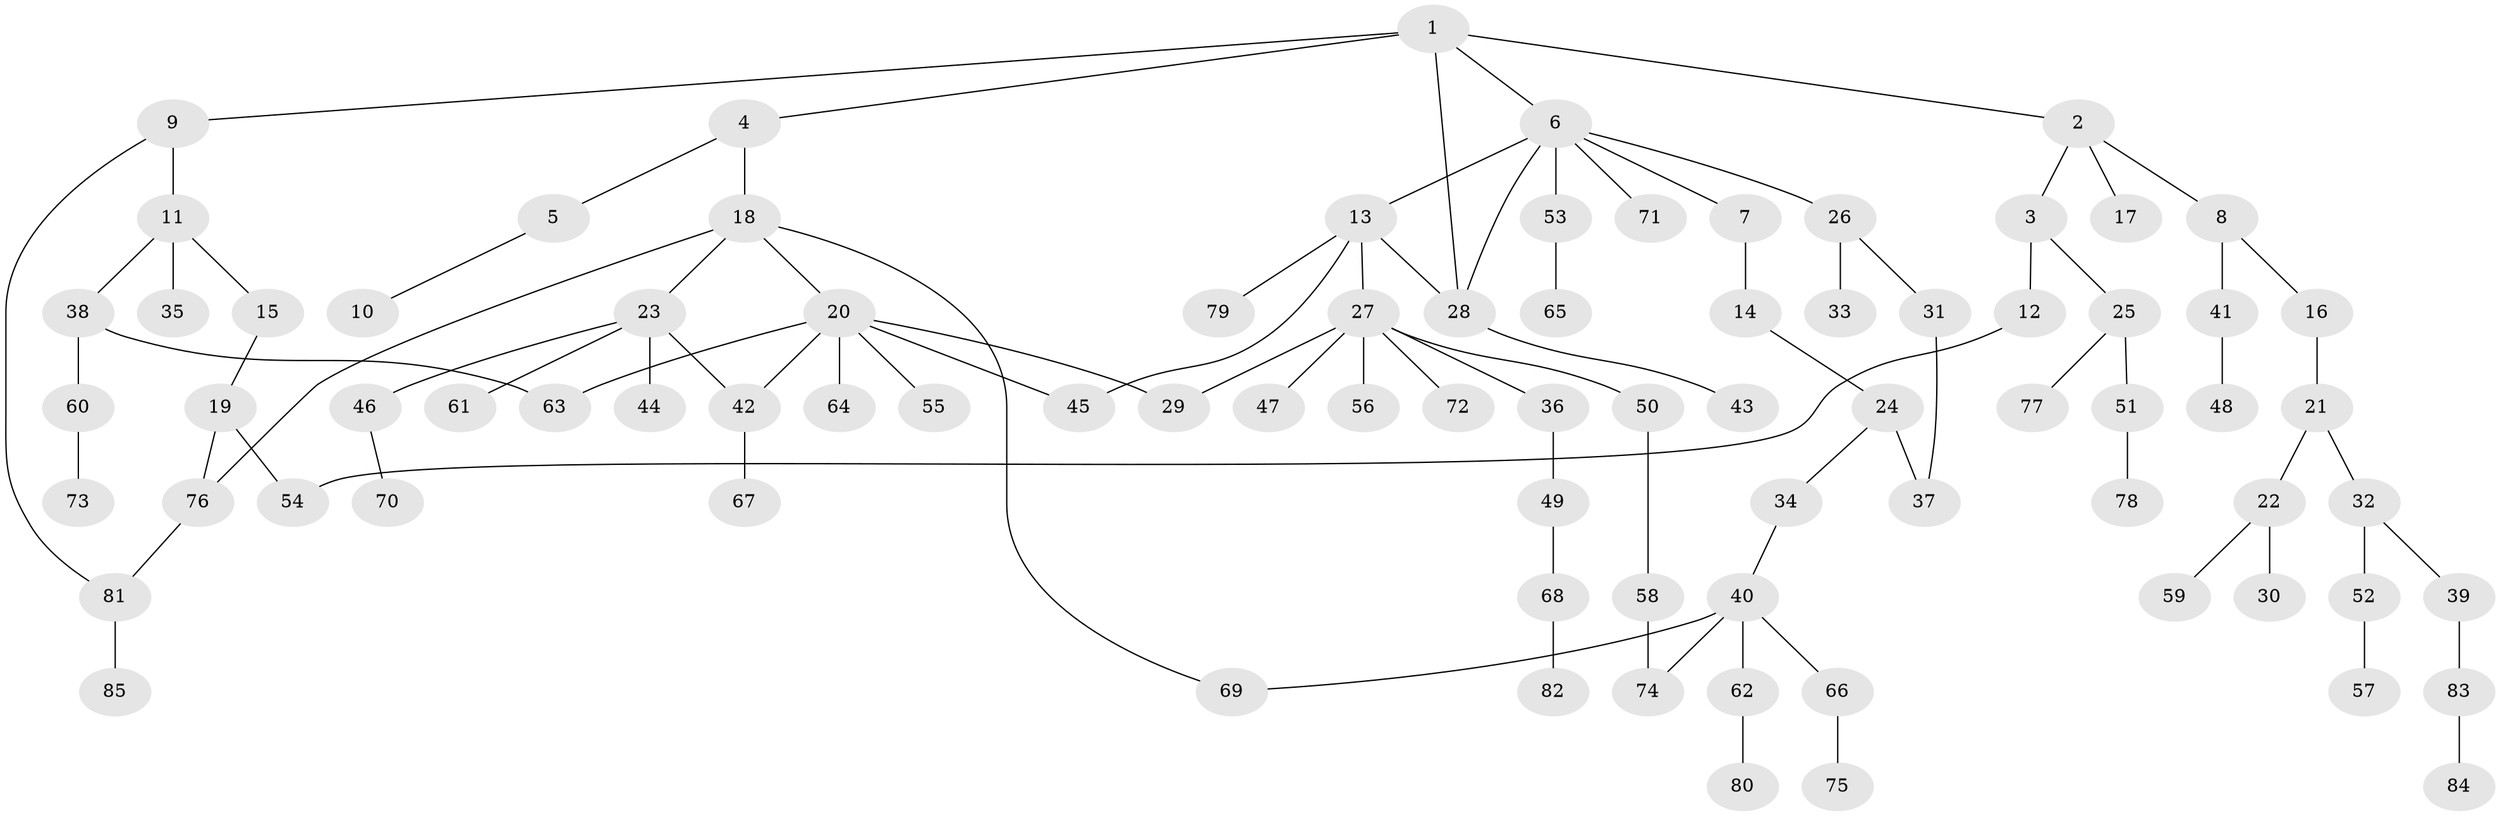 // Generated by graph-tools (version 1.1) at 2025/13/03/09/25 04:13:17]
// undirected, 85 vertices, 96 edges
graph export_dot {
graph [start="1"]
  node [color=gray90,style=filled];
  1;
  2;
  3;
  4;
  5;
  6;
  7;
  8;
  9;
  10;
  11;
  12;
  13;
  14;
  15;
  16;
  17;
  18;
  19;
  20;
  21;
  22;
  23;
  24;
  25;
  26;
  27;
  28;
  29;
  30;
  31;
  32;
  33;
  34;
  35;
  36;
  37;
  38;
  39;
  40;
  41;
  42;
  43;
  44;
  45;
  46;
  47;
  48;
  49;
  50;
  51;
  52;
  53;
  54;
  55;
  56;
  57;
  58;
  59;
  60;
  61;
  62;
  63;
  64;
  65;
  66;
  67;
  68;
  69;
  70;
  71;
  72;
  73;
  74;
  75;
  76;
  77;
  78;
  79;
  80;
  81;
  82;
  83;
  84;
  85;
  1 -- 2;
  1 -- 4;
  1 -- 6;
  1 -- 9;
  1 -- 28;
  2 -- 3;
  2 -- 8;
  2 -- 17;
  3 -- 12;
  3 -- 25;
  4 -- 5;
  4 -- 18;
  5 -- 10;
  6 -- 7;
  6 -- 13;
  6 -- 26;
  6 -- 28;
  6 -- 53;
  6 -- 71;
  7 -- 14;
  8 -- 16;
  8 -- 41;
  9 -- 11;
  9 -- 81;
  11 -- 15;
  11 -- 35;
  11 -- 38;
  12 -- 54;
  13 -- 27;
  13 -- 45;
  13 -- 79;
  13 -- 28;
  14 -- 24;
  15 -- 19;
  16 -- 21;
  18 -- 20;
  18 -- 23;
  18 -- 69;
  18 -- 76;
  19 -- 54;
  19 -- 76;
  20 -- 55;
  20 -- 63;
  20 -- 64;
  20 -- 42;
  20 -- 45;
  20 -- 29;
  21 -- 22;
  21 -- 32;
  22 -- 30;
  22 -- 59;
  23 -- 42;
  23 -- 44;
  23 -- 46;
  23 -- 61;
  24 -- 34;
  24 -- 37;
  25 -- 51;
  25 -- 77;
  26 -- 31;
  26 -- 33;
  27 -- 29;
  27 -- 36;
  27 -- 47;
  27 -- 50;
  27 -- 56;
  27 -- 72;
  28 -- 43;
  31 -- 37;
  32 -- 39;
  32 -- 52;
  34 -- 40;
  36 -- 49;
  38 -- 60;
  38 -- 63;
  39 -- 83;
  40 -- 62;
  40 -- 66;
  40 -- 69;
  40 -- 74;
  41 -- 48;
  42 -- 67;
  46 -- 70;
  49 -- 68;
  50 -- 58;
  51 -- 78;
  52 -- 57;
  53 -- 65;
  58 -- 74;
  60 -- 73;
  62 -- 80;
  66 -- 75;
  68 -- 82;
  76 -- 81;
  81 -- 85;
  83 -- 84;
}
